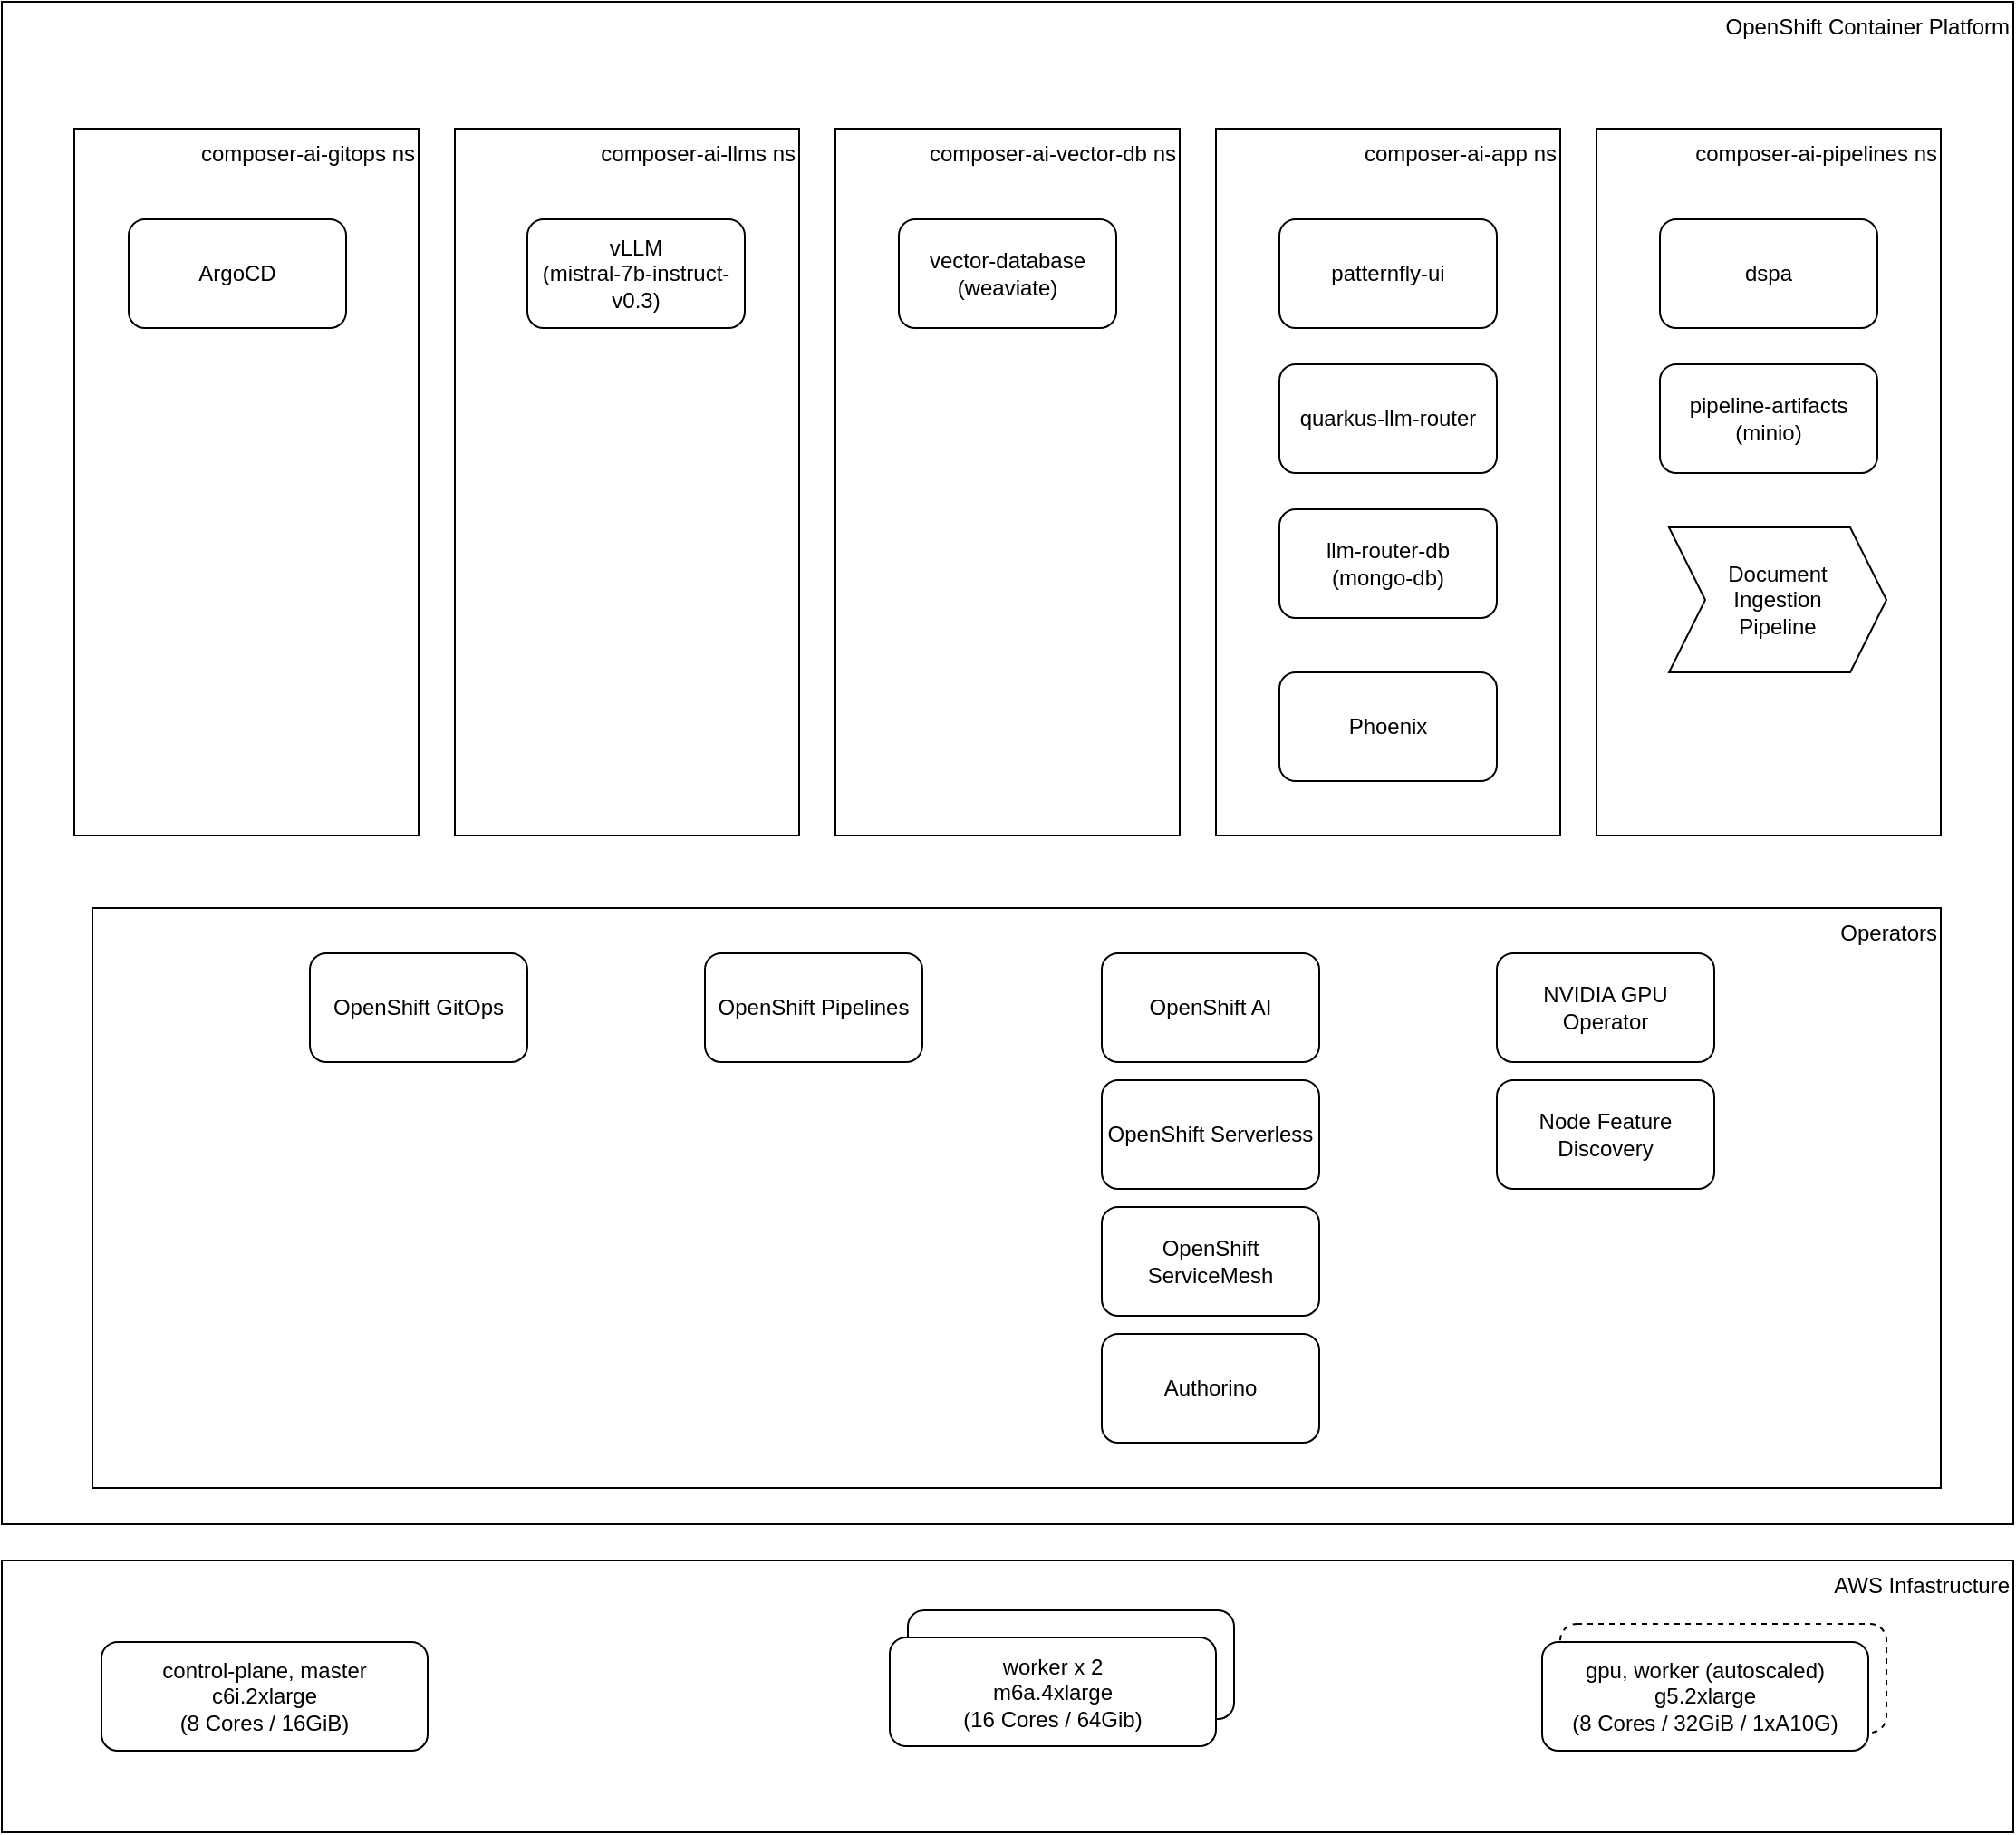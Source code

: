 <mxfile>
    <diagram id="2sebiGc540611mgCGR5V" name="Page-1">
        <mxGraphModel dx="2221" dy="1876" grid="1" gridSize="10" guides="1" tooltips="1" connect="1" arrows="1" fold="1" page="1" pageScale="1" pageWidth="850" pageHeight="1100" math="0" shadow="0">
            <root>
                <mxCell id="0"/>
                <mxCell id="1" parent="0"/>
                <mxCell id="2" value="OpenShift Container Platform" style="rounded=0;whiteSpace=wrap;html=1;align=right;verticalAlign=top;" parent="1" vertex="1">
                    <mxGeometry x="-140" y="-460" width="1110" height="840" as="geometry"/>
                </mxCell>
                <mxCell id="37" value="composer-ai-vector-db ns" style="rounded=0;whiteSpace=wrap;html=1;align=right;verticalAlign=top;" vertex="1" parent="1">
                    <mxGeometry x="320" y="-390" width="190" height="390" as="geometry"/>
                </mxCell>
                <mxCell id="3" value="Operators" style="rounded=0;whiteSpace=wrap;html=1;align=right;verticalAlign=top;" parent="1" vertex="1">
                    <mxGeometry x="-90" y="40" width="1020" height="320" as="geometry"/>
                </mxCell>
                <mxCell id="4" value="OpenShift GitOps" style="rounded=1;whiteSpace=wrap;html=1;" parent="1" vertex="1">
                    <mxGeometry x="30" y="65" width="120" height="60" as="geometry"/>
                </mxCell>
                <mxCell id="5" value="OpenShift Pipelines" style="rounded=1;whiteSpace=wrap;html=1;" parent="1" vertex="1">
                    <mxGeometry x="248" y="65" width="120" height="60" as="geometry"/>
                </mxCell>
                <mxCell id="6" value="OpenShift AI" style="rounded=1;whiteSpace=wrap;html=1;" parent="1" vertex="1">
                    <mxGeometry x="467" y="65" width="120" height="60" as="geometry"/>
                </mxCell>
                <mxCell id="7" value="OpenShift Serverless" style="rounded=1;whiteSpace=wrap;html=1;" parent="1" vertex="1">
                    <mxGeometry x="467" y="135" width="120" height="60" as="geometry"/>
                </mxCell>
                <mxCell id="8" value="OpenShift ServiceMesh" style="rounded=1;whiteSpace=wrap;html=1;" parent="1" vertex="1">
                    <mxGeometry x="467" y="205" width="120" height="60" as="geometry"/>
                </mxCell>
                <mxCell id="9" value="Authorino" style="rounded=1;whiteSpace=wrap;html=1;" parent="1" vertex="1">
                    <mxGeometry x="467" y="275" width="120" height="60" as="geometry"/>
                </mxCell>
                <mxCell id="10" value="NVIDIA GPU Operator" style="rounded=1;whiteSpace=wrap;html=1;" parent="1" vertex="1">
                    <mxGeometry x="685" y="65" width="120" height="60" as="geometry"/>
                </mxCell>
                <mxCell id="11" value="Node Feature Discovery" style="rounded=1;whiteSpace=wrap;html=1;" parent="1" vertex="1">
                    <mxGeometry x="685" y="135" width="120" height="60" as="geometry"/>
                </mxCell>
                <mxCell id="12" value="AWS Infastructure" style="rounded=0;whiteSpace=wrap;html=1;align=right;verticalAlign=top;" parent="1" vertex="1">
                    <mxGeometry x="-140" y="400" width="1110" height="150" as="geometry"/>
                </mxCell>
                <mxCell id="13" value="control-plane, master&lt;br&gt;c6i.2xlarge&lt;br&gt;(8 Cores / 16GiB)" style="rounded=1;whiteSpace=wrap;html=1;" parent="1" vertex="1">
                    <mxGeometry x="-85" y="445" width="180" height="60" as="geometry"/>
                </mxCell>
                <mxCell id="14" value="" style="rounded=1;whiteSpace=wrap;html=1;" parent="1" vertex="1">
                    <mxGeometry x="360" y="427.5" width="180" height="60" as="geometry"/>
                </mxCell>
                <mxCell id="17" value="composer-ai-gitops ns" style="rounded=0;whiteSpace=wrap;html=1;align=right;verticalAlign=top;" parent="1" vertex="1">
                    <mxGeometry x="-100" y="-390" width="190" height="390" as="geometry"/>
                </mxCell>
                <mxCell id="18" value="ArgoCD" style="rounded=1;whiteSpace=wrap;html=1;" parent="1" vertex="1">
                    <mxGeometry x="-70" y="-340" width="120" height="60" as="geometry"/>
                </mxCell>
                <mxCell id="19" value="composer-ai-llms ns" style="rounded=0;whiteSpace=wrap;html=1;align=right;verticalAlign=top;" parent="1" vertex="1">
                    <mxGeometry x="110" y="-390" width="190" height="390" as="geometry"/>
                </mxCell>
                <mxCell id="20" value="vLLM&lt;br&gt;(mistral-7b-instruct-v0.3)" style="rounded=1;whiteSpace=wrap;html=1;" parent="1" vertex="1">
                    <mxGeometry x="150" y="-340" width="120" height="60" as="geometry"/>
                </mxCell>
                <mxCell id="22" value="composer-ai-app ns" style="rounded=0;whiteSpace=wrap;html=1;align=right;verticalAlign=top;" parent="1" vertex="1">
                    <mxGeometry x="530" y="-390" width="190" height="390" as="geometry"/>
                </mxCell>
                <mxCell id="23" value="patternfly-ui" style="rounded=1;whiteSpace=wrap;html=1;" parent="1" vertex="1">
                    <mxGeometry x="565" y="-340" width="120" height="60" as="geometry"/>
                </mxCell>
                <mxCell id="24" value="quarkus-llm-router" style="rounded=1;whiteSpace=wrap;html=1;" parent="1" vertex="1">
                    <mxGeometry x="565" y="-260" width="120" height="60" as="geometry"/>
                </mxCell>
                <mxCell id="25" value="vector-database&lt;br&gt;(weaviate)" style="rounded=1;whiteSpace=wrap;html=1;" parent="1" vertex="1">
                    <mxGeometry x="355" y="-340" width="120" height="60" as="geometry"/>
                </mxCell>
                <mxCell id="26" value="composer-ai-pipelines ns" style="rounded=0;whiteSpace=wrap;html=1;align=right;verticalAlign=top;" parent="1" vertex="1">
                    <mxGeometry x="740" y="-390" width="190" height="390" as="geometry"/>
                </mxCell>
                <mxCell id="27" value="dspa" style="rounded=1;whiteSpace=wrap;html=1;" parent="1" vertex="1">
                    <mxGeometry x="775" y="-340" width="120" height="60" as="geometry"/>
                </mxCell>
                <mxCell id="28" value="pipeline-artifacts&lt;br&gt;(minio)" style="rounded=1;whiteSpace=wrap;html=1;" parent="1" vertex="1">
                    <mxGeometry x="775" y="-260" width="120" height="60" as="geometry"/>
                </mxCell>
                <mxCell id="29" value="Document &lt;br&gt;Ingestion &lt;br&gt;Pipeline" style="shape=step;perimeter=stepPerimeter;whiteSpace=wrap;html=1;fixedSize=1;" parent="1" vertex="1">
                    <mxGeometry x="780" y="-170" width="120" height="80" as="geometry"/>
                </mxCell>
                <mxCell id="30" value="Phoenix" style="rounded=1;whiteSpace=wrap;html=1;" parent="1" vertex="1">
                    <mxGeometry x="565" y="-90" width="120" height="60" as="geometry"/>
                </mxCell>
                <mxCell id="31" value="llm-router-db&lt;br&gt;(mongo-db)" style="rounded=1;whiteSpace=wrap;html=1;" parent="1" vertex="1">
                    <mxGeometry x="565" y="-180" width="120" height="60" as="geometry"/>
                </mxCell>
                <mxCell id="38" value="worker x 2&lt;br&gt;m6a.4xlarge&lt;br&gt;(16 Cores / 64Gib)" style="rounded=1;whiteSpace=wrap;html=1;" vertex="1" parent="1">
                    <mxGeometry x="350" y="442.5" width="180" height="60" as="geometry"/>
                </mxCell>
                <mxCell id="39" value="" style="rounded=1;whiteSpace=wrap;html=1;dashed=1;" vertex="1" parent="1">
                    <mxGeometry x="720" y="435" width="180" height="60" as="geometry"/>
                </mxCell>
                <mxCell id="15" value="gpu, worker (autoscaled)&lt;br&gt;g5.2xlarge&lt;br&gt;(8 Cores / 32GiB / 1xA10G)" style="rounded=1;whiteSpace=wrap;html=1;" parent="1" vertex="1">
                    <mxGeometry x="710" y="445" width="180" height="60" as="geometry"/>
                </mxCell>
            </root>
        </mxGraphModel>
    </diagram>
</mxfile>